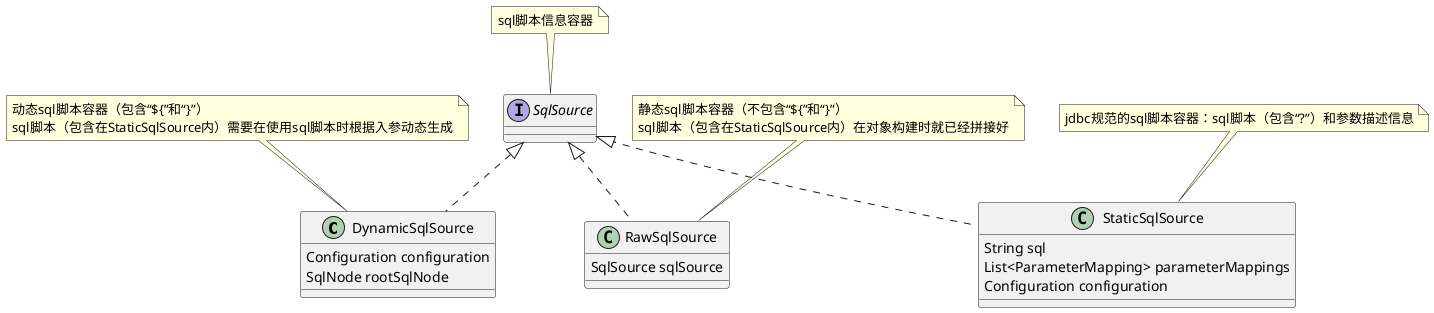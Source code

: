 @startuml

class DynamicSqlSource implements SqlSource
note top of SqlSource
   sql脚本信息容器
end note

DynamicSqlSource : Configuration configuration
DynamicSqlSource : SqlNode rootSqlNode
note top of DynamicSqlSource
    动态sql脚本容器（包含“${”和“}”）
    sql脚本（包含在StaticSqlSource内）需要在使用sql脚本时根据入参动态生成
end note

class RawSqlSource implements SqlSource

RawSqlSource : SqlSource sqlSource

note top of RawSqlSource
    静态sql脚本容器（不包含“${”和“}”）
    sql脚本（包含在StaticSqlSource内）在对象构建时就已经拼接好
end note

class StaticSqlSource implements SqlSource

StaticSqlSource : String sql
StaticSqlSource : List<ParameterMapping> parameterMappings
StaticSqlSource : Configuration configuration

note top of StaticSqlSource
    jdbc规范的sql脚本容器：sql脚本（包含“?”）和参数描述信息
end note

@enduml